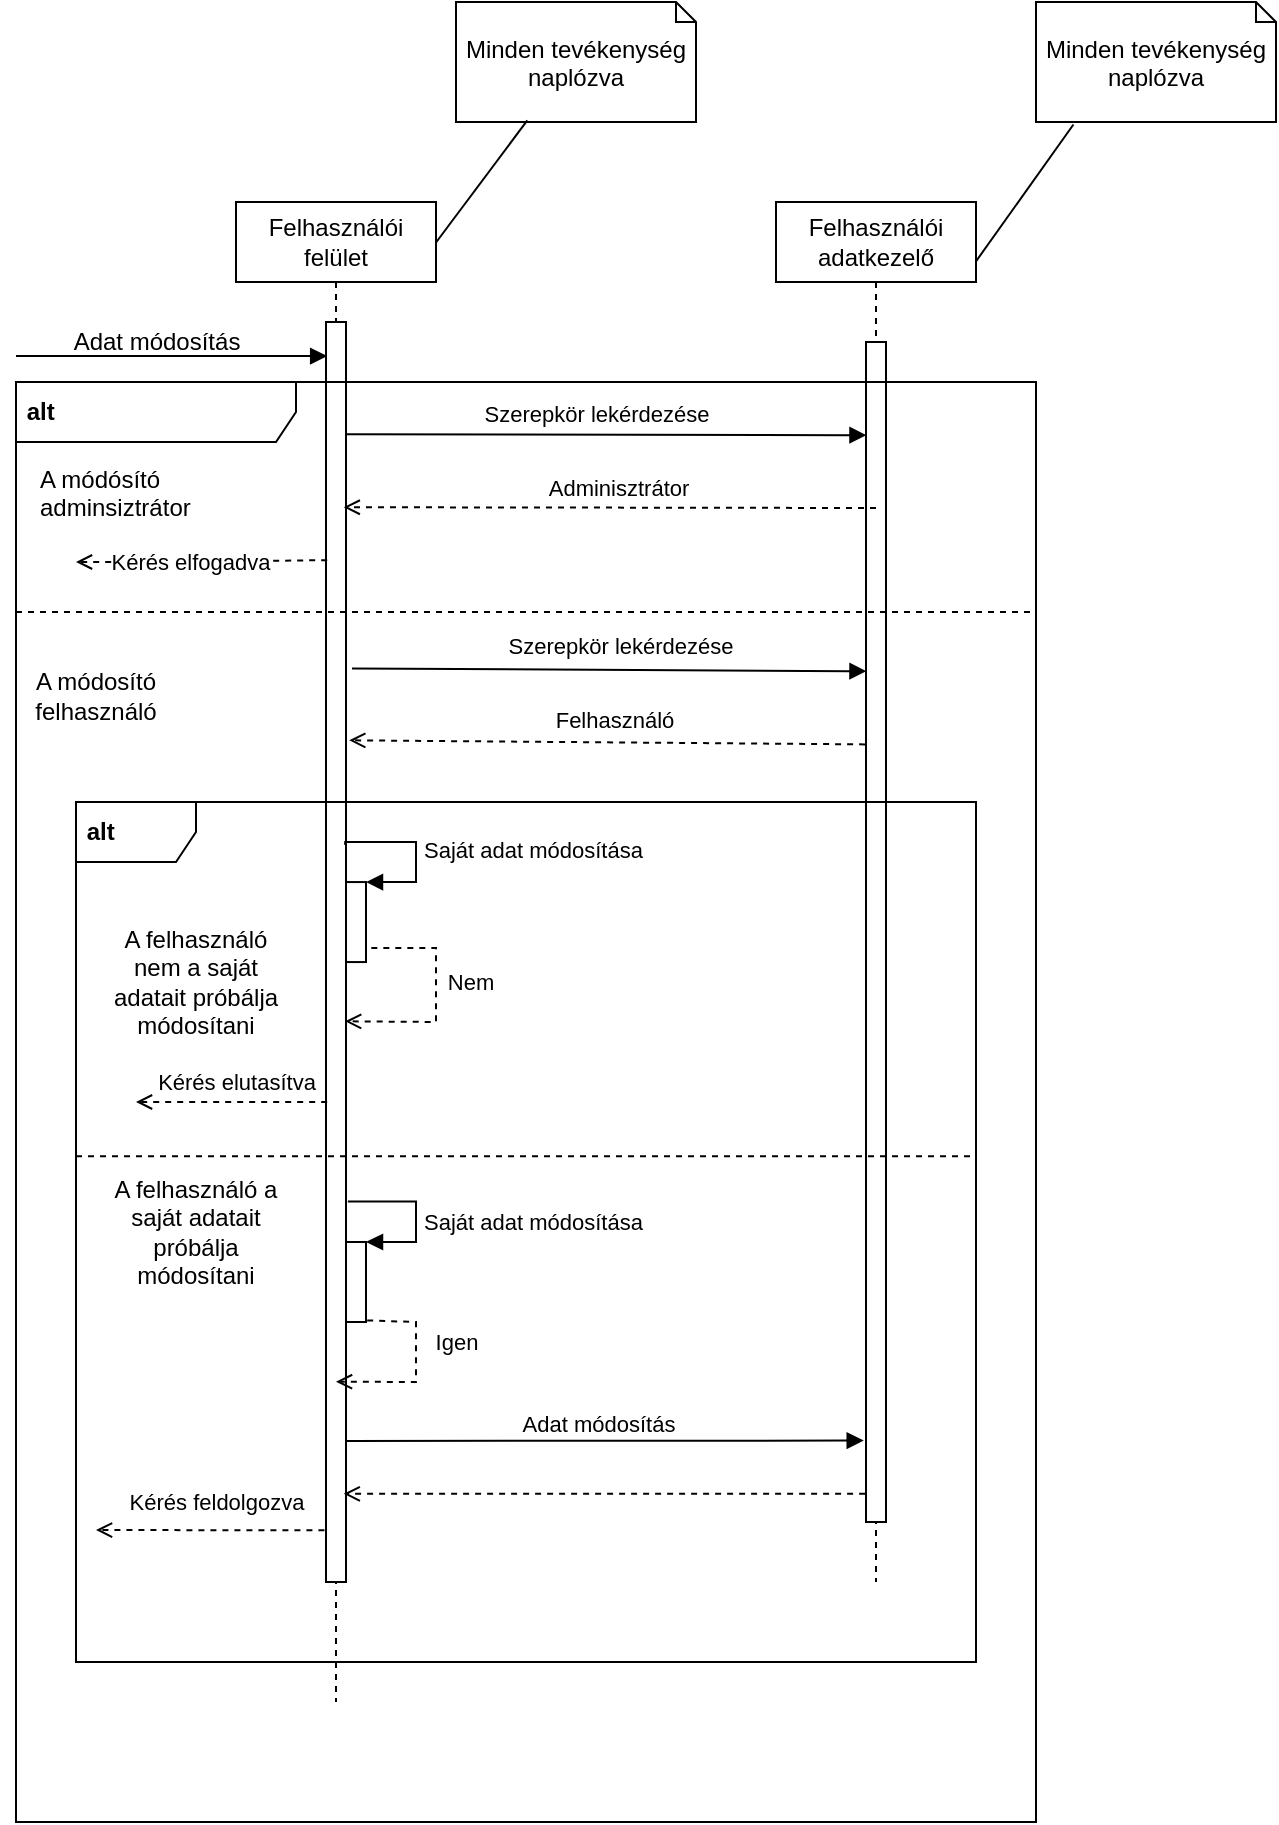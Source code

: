 <mxfile version="20.4.1" type="device"><diagram id="kgpKYQtTHZ0yAKxKKP6v" name="Page-1"><mxGraphModel dx="952" dy="527" grid="1" gridSize="10" guides="1" tooltips="1" connect="1" arrows="1" fold="1" page="1" pageScale="1" pageWidth="850" pageHeight="1100" math="0" shadow="0"><root><mxCell id="0"/><mxCell id="1" parent="0"/><mxCell id="BJWB__-WKDR8vluwJZw_-9" value="Felhasználói felület" style="shape=umlLifeline;perimeter=lifelinePerimeter;whiteSpace=wrap;html=1;container=1;collapsible=0;recursiveResize=0;outlineConnect=0;" vertex="1" parent="1"><mxGeometry x="130" y="120" width="100" height="750" as="geometry"/></mxCell><mxCell id="BJWB__-WKDR8vluwJZw_-10" value="" style="html=1;points=[];perimeter=orthogonalPerimeter;" vertex="1" parent="BJWB__-WKDR8vluwJZw_-9"><mxGeometry x="45" y="60" width="10" height="630" as="geometry"/></mxCell><mxCell id="BJWB__-WKDR8vluwJZw_-51" value="" style="html=1;points=[];perimeter=orthogonalPerimeter;" vertex="1" parent="BJWB__-WKDR8vluwJZw_-9"><mxGeometry x="55" y="340.03" width="10" height="40" as="geometry"/></mxCell><mxCell id="BJWB__-WKDR8vluwJZw_-52" value="Saját adat módosítása" style="edgeStyle=orthogonalEdgeStyle;html=1;align=left;spacingLeft=2;endArrow=block;rounded=0;entryX=1;entryY=0;exitX=0.955;exitY=0.415;exitDx=0;exitDy=0;exitPerimeter=0;" edge="1" target="BJWB__-WKDR8vluwJZw_-51" parent="BJWB__-WKDR8vluwJZw_-9" source="BJWB__-WKDR8vluwJZw_-10"><mxGeometry relative="1" as="geometry"><mxPoint x="60" y="320.03" as="sourcePoint"/><Array as="points"><mxPoint x="55" y="320"/><mxPoint x="90" y="320"/><mxPoint x="90" y="340"/></Array></mxGeometry></mxCell><mxCell id="BJWB__-WKDR8vluwJZw_-53" value="" style="html=1;verticalAlign=bottom;labelBackgroundColor=none;endArrow=open;endFill=0;dashed=1;rounded=0;entryX=0.955;entryY=0.555;entryDx=0;entryDy=0;entryPerimeter=0;exitX=1.266;exitY=0.824;exitDx=0;exitDy=0;exitPerimeter=0;" edge="1" parent="BJWB__-WKDR8vluwJZw_-9" source="BJWB__-WKDR8vluwJZw_-51" target="BJWB__-WKDR8vluwJZw_-10"><mxGeometry width="160" relative="1" as="geometry"><mxPoint x="30" y="370" as="sourcePoint"/><mxPoint x="190" y="370" as="targetPoint"/><Array as="points"><mxPoint x="100" y="373"/><mxPoint x="100" y="410"/></Array></mxGeometry></mxCell><mxCell id="BJWB__-WKDR8vluwJZw_-54" value="Nem" style="edgeLabel;html=1;align=center;verticalAlign=middle;resizable=0;points=[];" vertex="1" connectable="0" parent="BJWB__-WKDR8vluwJZw_-53"><mxGeometry x="0.464" y="-1" relative="1" as="geometry"><mxPoint x="31" y="-19" as="offset"/></mxGeometry></mxCell><mxCell id="BJWB__-WKDR8vluwJZw_-58" value="" style="html=1;points=[];perimeter=orthogonalPerimeter;" vertex="1" parent="BJWB__-WKDR8vluwJZw_-9"><mxGeometry x="55" y="520" width="10" height="40" as="geometry"/></mxCell><mxCell id="BJWB__-WKDR8vluwJZw_-59" value="Saját adat módosítása" style="edgeStyle=orthogonalEdgeStyle;html=1;align=left;spacingLeft=2;endArrow=block;rounded=0;entryX=1;entryY=0;exitX=1.093;exitY=0.698;exitDx=0;exitDy=0;exitPerimeter=0;" edge="1" target="BJWB__-WKDR8vluwJZw_-58" parent="BJWB__-WKDR8vluwJZw_-9" source="BJWB__-WKDR8vluwJZw_-10"><mxGeometry x="0.118" relative="1" as="geometry"><mxPoint x="60" y="500" as="sourcePoint"/><Array as="points"><mxPoint x="90" y="500"/><mxPoint x="90" y="520"/></Array><mxPoint as="offset"/></mxGeometry></mxCell><mxCell id="BJWB__-WKDR8vluwJZw_-60" value="" style="html=1;verticalAlign=bottom;labelBackgroundColor=none;endArrow=open;endFill=0;dashed=1;rounded=0;exitX=1.059;exitY=0.98;exitDx=0;exitDy=0;exitPerimeter=0;entryX=0.5;entryY=0.841;entryDx=0;entryDy=0;entryPerimeter=0;" edge="1" parent="BJWB__-WKDR8vluwJZw_-9" source="BJWB__-WKDR8vluwJZw_-58" target="BJWB__-WKDR8vluwJZw_-10"><mxGeometry width="160" relative="1" as="geometry"><mxPoint x="30" y="470" as="sourcePoint"/><mxPoint x="60" y="590" as="targetPoint"/><Array as="points"><mxPoint x="90" y="560"/><mxPoint x="90" y="590"/></Array></mxGeometry></mxCell><mxCell id="BJWB__-WKDR8vluwJZw_-61" value="Igen" style="edgeLabel;html=1;align=center;verticalAlign=middle;resizable=0;points=[];" vertex="1" connectable="0" parent="BJWB__-WKDR8vluwJZw_-60"><mxGeometry x="0.378" relative="1" as="geometry"><mxPoint x="30" y="-20" as="offset"/></mxGeometry></mxCell><mxCell id="BJWB__-WKDR8vluwJZw_-11" value="" style="html=1;verticalAlign=bottom;labelBackgroundColor=none;endArrow=block;endFill=1;rounded=0;entryX=0.059;entryY=0.027;entryDx=0;entryDy=0;entryPerimeter=0;metaEdit=0;" edge="1" parent="1" target="BJWB__-WKDR8vluwJZw_-10"><mxGeometry width="160" relative="1" as="geometry"><mxPoint x="20" y="197" as="sourcePoint"/><mxPoint x="170" y="200" as="targetPoint"/></mxGeometry></mxCell><mxCell id="BJWB__-WKDR8vluwJZw_-13" value="Adat módosítás" style="text;html=1;align=center;verticalAlign=middle;resizable=0;points=[];autosize=1;strokeColor=none;fillColor=none;" vertex="1" parent="1"><mxGeometry x="35" y="175" width="110" height="30" as="geometry"/></mxCell><mxCell id="BJWB__-WKDR8vluwJZw_-16" value="Felhasználói adatkezelő" style="shape=umlLifeline;perimeter=lifelinePerimeter;whiteSpace=wrap;html=1;container=1;collapsible=0;recursiveResize=0;outlineConnect=0;" vertex="1" parent="1"><mxGeometry x="400" y="120" width="100" height="690" as="geometry"/></mxCell><mxCell id="BJWB__-WKDR8vluwJZw_-17" value="" style="html=1;points=[];perimeter=orthogonalPerimeter;" vertex="1" parent="BJWB__-WKDR8vluwJZw_-16"><mxGeometry x="45" y="70" width="10" height="590" as="geometry"/></mxCell><mxCell id="BJWB__-WKDR8vluwJZw_-19" value="" style="html=1;verticalAlign=bottom;labelBackgroundColor=none;endArrow=block;endFill=1;rounded=0;exitX=0.955;exitY=0.089;exitDx=0;exitDy=0;exitPerimeter=0;entryX=0.024;entryY=0.079;entryDx=0;entryDy=0;entryPerimeter=0;" edge="1" parent="1" source="BJWB__-WKDR8vluwJZw_-10" target="BJWB__-WKDR8vluwJZw_-17"><mxGeometry width="160" relative="1" as="geometry"><mxPoint x="190" y="236" as="sourcePoint"/><mxPoint x="450" y="236" as="targetPoint"/><Array as="points"/></mxGeometry></mxCell><mxCell id="BJWB__-WKDR8vluwJZw_-20" value="Szerepkör lekérdezése" style="edgeLabel;html=1;align=center;verticalAlign=middle;resizable=0;points=[];" vertex="1" connectable="0" parent="BJWB__-WKDR8vluwJZw_-19"><mxGeometry x="0.059" relative="1" as="geometry"><mxPoint x="-13" y="-11" as="offset"/></mxGeometry></mxCell><mxCell id="BJWB__-WKDR8vluwJZw_-28" value="" style="html=1;verticalAlign=bottom;labelBackgroundColor=none;endArrow=open;endFill=0;dashed=1;rounded=0;entryX=0.886;entryY=0.147;entryDx=0;entryDy=0;entryPerimeter=0;" edge="1" parent="1" target="BJWB__-WKDR8vluwJZw_-10"><mxGeometry width="160" relative="1" as="geometry"><mxPoint x="450" y="273" as="sourcePoint"/><mxPoint x="320" y="340" as="targetPoint"/></mxGeometry></mxCell><mxCell id="BJWB__-WKDR8vluwJZw_-29" value="Adminisztrátor" style="edgeLabel;html=1;align=center;verticalAlign=middle;resizable=0;points=[];" vertex="1" connectable="0" parent="BJWB__-WKDR8vluwJZw_-28"><mxGeometry x="0.112" relative="1" as="geometry"><mxPoint x="19" y="-10" as="offset"/></mxGeometry></mxCell><mxCell id="BJWB__-WKDR8vluwJZw_-30" value="" style="html=1;verticalAlign=bottom;labelBackgroundColor=none;endArrow=open;endFill=0;dashed=1;rounded=0;exitX=0.059;exitY=0.189;exitDx=0;exitDy=0;exitPerimeter=0;" edge="1" parent="1" source="BJWB__-WKDR8vluwJZw_-10"><mxGeometry width="160" relative="1" as="geometry"><mxPoint x="160" y="340" as="sourcePoint"/><mxPoint x="50" y="300" as="targetPoint"/><Array as="points"><mxPoint x="100" y="300"/></Array></mxGeometry></mxCell><mxCell id="BJWB__-WKDR8vluwJZw_-31" value="Kérés elfogadva" style="edgeLabel;html=1;align=center;verticalAlign=middle;resizable=0;points=[];" vertex="1" connectable="0" parent="BJWB__-WKDR8vluwJZw_-30"><mxGeometry x="0.092" relative="1" as="geometry"><mxPoint as="offset"/></mxGeometry></mxCell><mxCell id="BJWB__-WKDR8vluwJZw_-36" value="" style="html=1;verticalAlign=bottom;labelBackgroundColor=none;endArrow=block;endFill=1;rounded=0;entryX=0.024;entryY=0.279;entryDx=0;entryDy=0;entryPerimeter=0;exitX=1.3;exitY=0.275;exitDx=0;exitDy=0;exitPerimeter=0;" edge="1" parent="1" source="BJWB__-WKDR8vluwJZw_-10" target="BJWB__-WKDR8vluwJZw_-17"><mxGeometry width="160" relative="1" as="geometry"><mxPoint x="190" y="369" as="sourcePoint"/><mxPoint x="320" y="390" as="targetPoint"/></mxGeometry></mxCell><mxCell id="BJWB__-WKDR8vluwJZw_-37" value="Szerepkör lekérdezése" style="edgeLabel;html=1;align=center;verticalAlign=middle;resizable=0;points=[];" vertex="1" connectable="0" parent="BJWB__-WKDR8vluwJZw_-36"><mxGeometry x="-0.072" y="-1" relative="1" as="geometry"><mxPoint x="14" y="-13" as="offset"/></mxGeometry></mxCell><mxCell id="BJWB__-WKDR8vluwJZw_-38" value="" style="html=1;verticalAlign=bottom;labelBackgroundColor=none;endArrow=open;endFill=0;dashed=1;rounded=0;entryX=1.162;entryY=0.332;entryDx=0;entryDy=0;entryPerimeter=0;exitX=-0.045;exitY=0.341;exitDx=0;exitDy=0;exitPerimeter=0;" edge="1" parent="1" source="BJWB__-WKDR8vluwJZw_-17" target="BJWB__-WKDR8vluwJZw_-10"><mxGeometry width="160" relative="1" as="geometry"><mxPoint x="440" y="370" as="sourcePoint"/><mxPoint x="320" y="390" as="targetPoint"/></mxGeometry></mxCell><mxCell id="BJWB__-WKDR8vluwJZw_-39" value="Felhasználó" style="edgeLabel;html=1;align=center;verticalAlign=middle;resizable=0;points=[];" vertex="1" connectable="0" parent="BJWB__-WKDR8vluwJZw_-38"><mxGeometry x="0.173" relative="1" as="geometry"><mxPoint x="26" y="-11" as="offset"/></mxGeometry></mxCell><mxCell id="BJWB__-WKDR8vluwJZw_-55" value="" style="html=1;verticalAlign=bottom;labelBackgroundColor=none;endArrow=open;endFill=0;dashed=1;rounded=0;exitX=0.059;exitY=0.619;exitDx=0;exitDy=0;exitPerimeter=0;" edge="1" parent="1" source="BJWB__-WKDR8vluwJZw_-10"><mxGeometry width="160" relative="1" as="geometry"><mxPoint x="160" y="490" as="sourcePoint"/><mxPoint x="80" y="570" as="targetPoint"/></mxGeometry></mxCell><mxCell id="BJWB__-WKDR8vluwJZw_-56" value="Kérés elutasítva" style="edgeLabel;html=1;align=center;verticalAlign=middle;resizable=0;points=[];" vertex="1" connectable="0" parent="BJWB__-WKDR8vluwJZw_-55"><mxGeometry x="0.212" relative="1" as="geometry"><mxPoint x="12" y="-10" as="offset"/></mxGeometry></mxCell><mxCell id="BJWB__-WKDR8vluwJZw_-62" value="A" style="html=1;verticalAlign=bottom;labelBackgroundColor=none;endArrow=block;endFill=1;rounded=0;exitX=1.024;exitY=0.888;exitDx=0;exitDy=0;exitPerimeter=0;entryX=-0.114;entryY=0.931;entryDx=0;entryDy=0;entryPerimeter=0;" edge="1" parent="1" source="BJWB__-WKDR8vluwJZw_-10" target="BJWB__-WKDR8vluwJZw_-17"><mxGeometry width="160" relative="1" as="geometry"><mxPoint x="160" y="660" as="sourcePoint"/><mxPoint x="320" y="660" as="targetPoint"/></mxGeometry></mxCell><mxCell id="BJWB__-WKDR8vluwJZw_-63" value="Adat módosítás" style="edgeLabel;html=1;align=center;verticalAlign=middle;resizable=0;points=[];" vertex="1" connectable="0" parent="BJWB__-WKDR8vluwJZw_-62"><mxGeometry x="-0.164" y="1" relative="1" as="geometry"><mxPoint x="18" y="-8" as="offset"/></mxGeometry></mxCell><mxCell id="BJWB__-WKDR8vluwJZw_-64" value="" style="html=1;verticalAlign=bottom;labelBackgroundColor=none;endArrow=open;endFill=0;dashed=1;rounded=0;exitX=-0.045;exitY=0.976;exitDx=0;exitDy=0;exitPerimeter=0;entryX=0.886;entryY=0.93;entryDx=0;entryDy=0;entryPerimeter=0;" edge="1" parent="1" source="BJWB__-WKDR8vluwJZw_-17" target="BJWB__-WKDR8vluwJZw_-10"><mxGeometry width="160" relative="1" as="geometry"><mxPoint x="160" y="660" as="sourcePoint"/><mxPoint x="320" y="660" as="targetPoint"/></mxGeometry></mxCell><mxCell id="BJWB__-WKDR8vluwJZw_-65" value="" style="html=1;verticalAlign=bottom;labelBackgroundColor=none;endArrow=open;endFill=0;dashed=1;rounded=0;exitX=-0.079;exitY=0.959;exitDx=0;exitDy=0;exitPerimeter=0;" edge="1" parent="1" source="BJWB__-WKDR8vluwJZw_-10"><mxGeometry width="160" relative="1" as="geometry"><mxPoint x="160" y="660" as="sourcePoint"/><mxPoint x="60" y="784" as="targetPoint"/></mxGeometry></mxCell><mxCell id="BJWB__-WKDR8vluwJZw_-66" value="Kérés feldolgozva" style="edgeLabel;html=1;align=center;verticalAlign=middle;resizable=0;points=[];" vertex="1" connectable="0" parent="BJWB__-WKDR8vluwJZw_-65"><mxGeometry x="0.347" relative="1" as="geometry"><mxPoint x="23" y="-14" as="offset"/></mxGeometry></mxCell><mxCell id="BJWB__-WKDR8vluwJZw_-21" value="&lt;b&gt;&amp;nbsp;alt&lt;/b&gt;" style="shape=umlFrame;tabWidth=110;tabHeight=30;tabPosition=left;html=1;boundedLbl=1;labelInHeader=1;width=140;height=30;align=left;" vertex="1" parent="1"><mxGeometry x="20" y="210" width="510" height="720" as="geometry"/></mxCell><mxCell id="BJWB__-WKDR8vluwJZw_-22" value="A módósító&#10;adminsiztrátor" style="text" vertex="1" parent="BJWB__-WKDR8vluwJZw_-21"><mxGeometry width="110" height="40" relative="1" as="geometry"><mxPoint x="10" y="35" as="offset"/></mxGeometry></mxCell><mxCell id="BJWB__-WKDR8vluwJZw_-23" value="" style="line;strokeWidth=1;dashed=1;labelPosition=center;verticalLabelPosition=bottom;align=left;verticalAlign=top;spacingLeft=20;spacingTop=15;" vertex="1" parent="BJWB__-WKDR8vluwJZw_-21"><mxGeometry width="510" height="230" as="geometry"/></mxCell><mxCell id="BJWB__-WKDR8vluwJZw_-35" value="A módosító felhasználó" style="text;html=1;strokeColor=none;fillColor=none;align=center;verticalAlign=middle;whiteSpace=wrap;rounded=0;" vertex="1" parent="BJWB__-WKDR8vluwJZw_-21"><mxGeometry x="10" y="130.002" width="60" height="53.333" as="geometry"/></mxCell><mxCell id="BJWB__-WKDR8vluwJZw_-43" value="&lt;b&gt;&amp;nbsp;alt&lt;/b&gt;" style="shape=umlFrame;whiteSpace=wrap;html=1;align=left;" vertex="1" parent="BJWB__-WKDR8vluwJZw_-21"><mxGeometry x="30" y="210" width="450" height="430" as="geometry"/></mxCell><mxCell id="BJWB__-WKDR8vluwJZw_-44" value="" style="line;strokeWidth=1;fillColor=none;align=left;verticalAlign=middle;spacingTop=-1;spacingLeft=3;spacingRight=3;rotatable=0;labelPosition=right;points=[];portConstraint=eastwest;strokeColor=inherit;dashed=1;" vertex="1" parent="BJWB__-WKDR8vluwJZw_-21"><mxGeometry x="30" y="380" width="450" height="14.22" as="geometry"/></mxCell><mxCell id="BJWB__-WKDR8vluwJZw_-45" value="A felhasználó nem a saját adatait próbálja módosítani" style="text;html=1;strokeColor=none;fillColor=none;align=center;verticalAlign=middle;whiteSpace=wrap;rounded=0;dashed=1;" vertex="1" parent="BJWB__-WKDR8vluwJZw_-21"><mxGeometry x="40" y="270.0" width="100" height="60.367" as="geometry"/></mxCell><mxCell id="BJWB__-WKDR8vluwJZw_-57" value="A felhasználó a saját adatait próbálja módosítani" style="text;html=1;strokeColor=none;fillColor=none;align=center;verticalAlign=middle;whiteSpace=wrap;rounded=0;" vertex="1" parent="BJWB__-WKDR8vluwJZw_-21"><mxGeometry x="40" y="400" width="100" height="50" as="geometry"/></mxCell><mxCell id="BJWB__-WKDR8vluwJZw_-67" value="Minden tevékenység naplózva" style="shape=note2;boundedLbl=1;whiteSpace=wrap;html=1;size=10;verticalAlign=top;align=center;" vertex="1" parent="1"><mxGeometry x="240" y="20" width="120" height="60" as="geometry"/></mxCell><mxCell id="BJWB__-WKDR8vluwJZw_-68" value="Minden tevékenység naplózva" style="shape=note2;boundedLbl=1;whiteSpace=wrap;html=1;size=10;verticalAlign=top;align=center;" vertex="1" parent="1"><mxGeometry x="530" y="20" width="120" height="60" as="geometry"/></mxCell><mxCell id="BJWB__-WKDR8vluwJZw_-69" value="" style="endArrow=none;startArrow=none;endFill=0;startFill=0;endSize=8;html=1;verticalAlign=bottom;labelBackgroundColor=none;strokeWidth=1;rounded=0;exitX=0.297;exitY=0.987;exitDx=0;exitDy=0;exitPerimeter=0;entryX=1;entryY=0.027;entryDx=0;entryDy=0;entryPerimeter=0;" edge="1" parent="1" source="BJWB__-WKDR8vluwJZw_-67" target="BJWB__-WKDR8vluwJZw_-9"><mxGeometry width="160" relative="1" as="geometry"><mxPoint x="275.96" y="90" as="sourcePoint"/><mxPoint x="240" y="150.25" as="targetPoint"/></mxGeometry></mxCell><mxCell id="BJWB__-WKDR8vluwJZw_-70" value="" style="endArrow=none;startArrow=none;endFill=0;startFill=0;endSize=8;html=1;verticalAlign=bottom;labelBackgroundColor=none;strokeWidth=1;rounded=0;exitX=0.156;exitY=1.021;exitDx=0;exitDy=0;exitPerimeter=0;entryX=1;entryY=0.043;entryDx=0;entryDy=0;entryPerimeter=0;" edge="1" parent="1" source="BJWB__-WKDR8vluwJZw_-68" target="BJWB__-WKDR8vluwJZw_-16"><mxGeometry width="160" relative="1" as="geometry"><mxPoint x="285.96" y="100" as="sourcePoint"/><mxPoint x="250" y="160.25" as="targetPoint"/></mxGeometry></mxCell></root></mxGraphModel></diagram></mxfile>